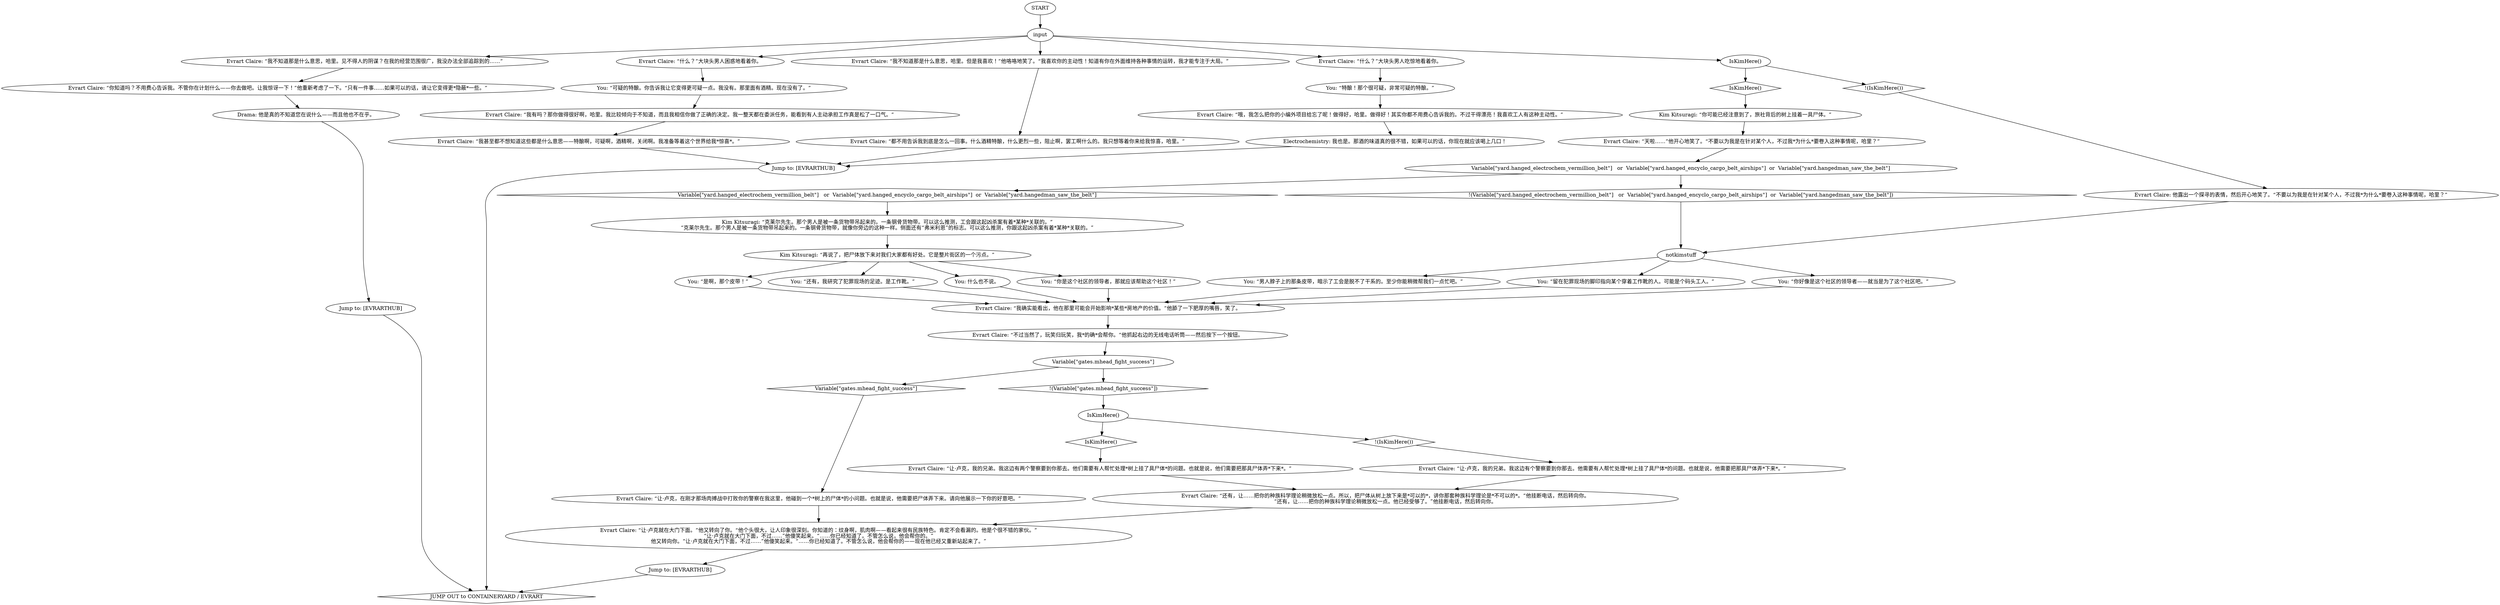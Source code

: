 # CONTAINERYARD / EVRART FAVORS
# "You seem to be very helpful, I got a favour to ask."
# ==================================================
digraph G {
	  0 [label="START"];
	  1 [label="input"];
	  2 [label="Evrart Claire: 他露出一个探寻的表情，然后开心地笑了。“不要以为我是在针对某个人，不过我*为什么*要卷入这种事情呢，哈里？”"];
	  3 [label="You: “特酿！那个很可疑，非常可疑的特酿。”"];
	  4 [label="You: “男人脖子上的那条皮带，暗示了工会是脱不了干系的。至少你能稍微帮我们一点忙吧。”"];
	  5 [label="You: “还有，我研究了犯罪现场的足迹。是工作靴。”"];
	  6 [label="Evrart Claire: “我不知道那是什么意思，哈里。见不得人的阴谋？在我的经营范围很广，我没办法全部追踪到的……”"];
	  7 [label="Evrart Claire: “天啦……”他开心地笑了。“不要以为我是在针对某个人，不过我*为什么*要卷入这种事情呢，哈里？”"];
	  8 [label="Evrart Claire: “哦，我怎么把你的小编外项目给忘了呢！做得好，哈里。做得好！其实你都不用费心告诉我的。不过干得漂亮！我喜欢工人有这种主动性。”"];
	  9 [label="Drama: 他是真的不知道您在说什么——而且他也不在乎。"];
	  10 [label="Evrart Claire: “让·卢克就在大门下面。”他又转向了你。“他个头很大，让人印象很深刻。你知道的：纹身啊，肌肉啊——看起来很有民族特色。肯定不会看漏的。他是个很不错的家伙。”\n“让·卢克就在大门下面，不过……”他傻笑起来。“……你已经知道了。不管怎么说，他会帮你的。”\n他又转向你。“让·卢克就在大门下面，不过……”他傻笑起来。“……你已经知道了。不管怎么说，他会帮你的——现在他已经又重新站起来了。”"];
	  11 [label="Kim Kitsuragi: “克莱尔先生。那个男人是被一条货物带吊起来的。一条钢骨货物带。可以这么推测，工会跟这起凶杀案有着*某种*关联的。”\n“克莱尔先生。那个男人是被一条货物带吊起来的。一条钢骨货物带，就像你旁边的这种一样。侧面还有“弗米利恩”的标志。可以这么推测，你跟这起凶杀案有着*某种*关联的。”"];
	  12 [label="Evrart Claire: “什么？”大块头男人吃惊地看着你。"];
	  13 [label="Evrart Claire: “我确实能看出，他在那里可能会开始影响*某些*房地产的价值。”他舔了一下肥厚的嘴唇，笑了。"];
	  14 [label="Kim Kitsuragi: “再说了，把尸体放下来对我们大家都有好处。它是整片街区的一个污点。”"];
	  15 [label="Kim Kitsuragi: “你可能已经注意到了，旅社背后的树上挂着一具尸体。”"];
	  16 [label="notkimstuff"];
	  17 [label="Evrart Claire: “让·卢克，我的兄弟。我这边有个警察要到你那去。他需要有人帮忙处理*树上挂了具尸体*的问题。也就是说，他需要把那具尸体弄*下来*。”"];
	  18 [label="Evrart Claire: “还有，让……把你的种族科学理论稍微放松一点。所以，把尸体从树上放下来是*可以的*，讲你那套种族科学理论是*不可以的*。”他挂断电话，然后转向你。\n“还有，让……把你的种族科学理论稍微放松一点。他已经受够了。”他挂断电话，然后转向你。"];
	  19 [label="Evrart Claire: “你知道吗？不用费心告诉我。不管你在计划什么——你去做吧。让我惊讶一下！”他重新考虑了一下。“只有一件事……如果可以的话，请让它变得更*隐蔽*一些。”"];
	  20 [label="You: 什么也不说。"];
	  21 [label="Electrochemistry: 我也是。那酒的味道真的很不错，如果可以的话，你现在就应该喝上几口！"];
	  22 [label="You: “可疑的特酿。你告诉我让它变得更可疑一点。我没有。那里面有酒精。现在没有了。”"];
	  23 [label="Evrart Claire: “都不用告诉我到底是怎么一回事。什么酒精特酿，什么更烈一些，阻止啊，罢工啊什么的。我只想等着你来给我惊喜，哈里。”"];
	  24 [label="IsKimHere()"];
	  25 [label="IsKimHere()", shape=diamond];
	  26 [label="!(IsKimHere())", shape=diamond];
	  27 [label="You: “留在犯罪现场的脚印指向某个穿着工作靴的人。可能是个码头工人。”"];
	  28 [label="You: “你是这个社区的领导者，那就应该帮助这个社区！”"];
	  29 [label="Variable[\"gates.mhead_fight_success\"]"];
	  30 [label="Variable[\"gates.mhead_fight_success\"]", shape=diamond];
	  31 [label="!(Variable[\"gates.mhead_fight_success\"])", shape=diamond];
	  32 [label="Evrart Claire: “不过当然了，玩笑归玩笑，我*的确*会帮你。”他抓起右边的无线电话听筒——然后按下一个按钮。"];
	  33 [label="Evrart Claire: “让·卢克，在刚才那场肉搏战中打败你的警察在我这里，他碰到一个*树上的尸体*的小问题。也就是说，他需要把尸体弄下来。请向他展示一下你的好意吧。”"];
	  34 [label="Evrart Claire: “什么？”大块头男人困惑地看着你。"];
	  35 [label="You: “是啊，那个皮带！”"];
	  36 [label="You: “你好像是这个社区的领导者——就当是为了这个社区吧。”"];
	  37 [label="IsKimHere()"];
	  38 [label="IsKimHere()", shape=diamond];
	  39 [label="!(IsKimHere())", shape=diamond];
	  40 [label="Jump to: [EVRARTHUB]"];
	  41 [label="Evrart Claire: “我有吗？那你做得很好啊，哈里。我比较倾向于不知道，而且我相信你做了正确的决定。我一整天都在委派任务，能看到有人主动承担工作真是松了一口气。”"];
	  42 [label="Evrart Claire: “我甚至都不想知道这些都是什么意思——特酿啊，可疑啊，酒精啊，关闭啊。我准备等着这个世界给我*惊喜*。”"];
	  43 [label="Evrart Claire: “让·卢克，我的兄弟。我这边有两个警察要到你那去。他们需要有人帮忙处理*树上挂了具尸体*的问题。也就是说，他们需要把那具尸体弄*下来*。”"];
	  44 [label="Jump to: [EVRARTHUB]"];
	  45 [label="Jump to: [EVRARTHUB]"];
	  46 [label="Evrart Claire: “我不知道那是什么意思，哈里。但是我喜欢！”他咯咯地笑了。“我喜欢你的主动性！知道有你在外面维持各种事情的运转，我才能专注于大局。”"];
	  48 [label="Variable[\"yard.hanged_electrochem_vermillion_belt\"]   or  Variable[\"yard.hanged_encyclo_cargo_belt_airships\"]  or  Variable[\"yard.hangedman_saw_the_belt\"]"];
	  49 [label="Variable[\"yard.hanged_electrochem_vermillion_belt\"]   or  Variable[\"yard.hanged_encyclo_cargo_belt_airships\"]  or  Variable[\"yard.hangedman_saw_the_belt\"]", shape=diamond];
	  50 [label="!(Variable[\"yard.hanged_electrochem_vermillion_belt\"]   or  Variable[\"yard.hanged_encyclo_cargo_belt_airships\"]  or  Variable[\"yard.hangedman_saw_the_belt\"])", shape=diamond];
	  6050606 [label="JUMP OUT to CONTAINERYARD / EVRART", shape=diamond];
	  0 -> 1
	  1 -> 34
	  1 -> 37
	  1 -> 6
	  1 -> 12
	  1 -> 46
	  2 -> 16
	  3 -> 8
	  4 -> 13
	  5 -> 13
	  6 -> 19
	  7 -> 48
	  8 -> 21
	  9 -> 40
	  10 -> 45
	  11 -> 14
	  12 -> 3
	  13 -> 32
	  14 -> 28
	  14 -> 35
	  14 -> 20
	  14 -> 5
	  15 -> 7
	  16 -> 27
	  16 -> 4
	  16 -> 36
	  17 -> 18
	  18 -> 10
	  19 -> 9
	  20 -> 13
	  21 -> 44
	  22 -> 41
	  23 -> 44
	  24 -> 25
	  24 -> 26
	  25 -> 43
	  26 -> 17
	  27 -> 13
	  28 -> 13
	  29 -> 30
	  29 -> 31
	  30 -> 33
	  31 -> 24
	  32 -> 29
	  33 -> 10
	  34 -> 22
	  35 -> 13
	  36 -> 13
	  37 -> 38
	  37 -> 39
	  38 -> 15
	  39 -> 2
	  40 -> 6050606
	  41 -> 42
	  42 -> 44
	  43 -> 18
	  44 -> 6050606
	  45 -> 6050606
	  46 -> 23
	  48 -> 49
	  48 -> 50
	  49 -> 11
	  50 -> 16
}

